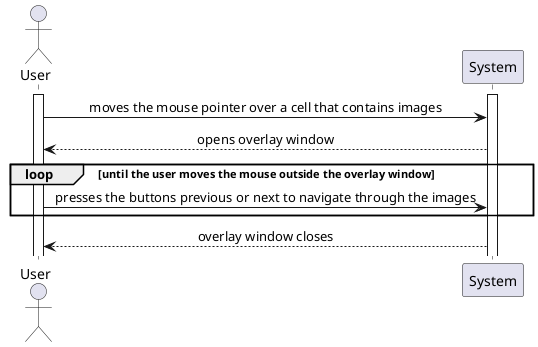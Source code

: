 @startuml

skinparam sequenceMessageAlign center

actor User

activate User
activate System
User->System: moves the mouse pointer over a cell that contains images
System-->User: opens overlay window
loop until the user moves the mouse outside the overlay window
    User->System: presses the buttons previous or next to navigate through the images
end
System-->User: overlay window closes

@enduml
